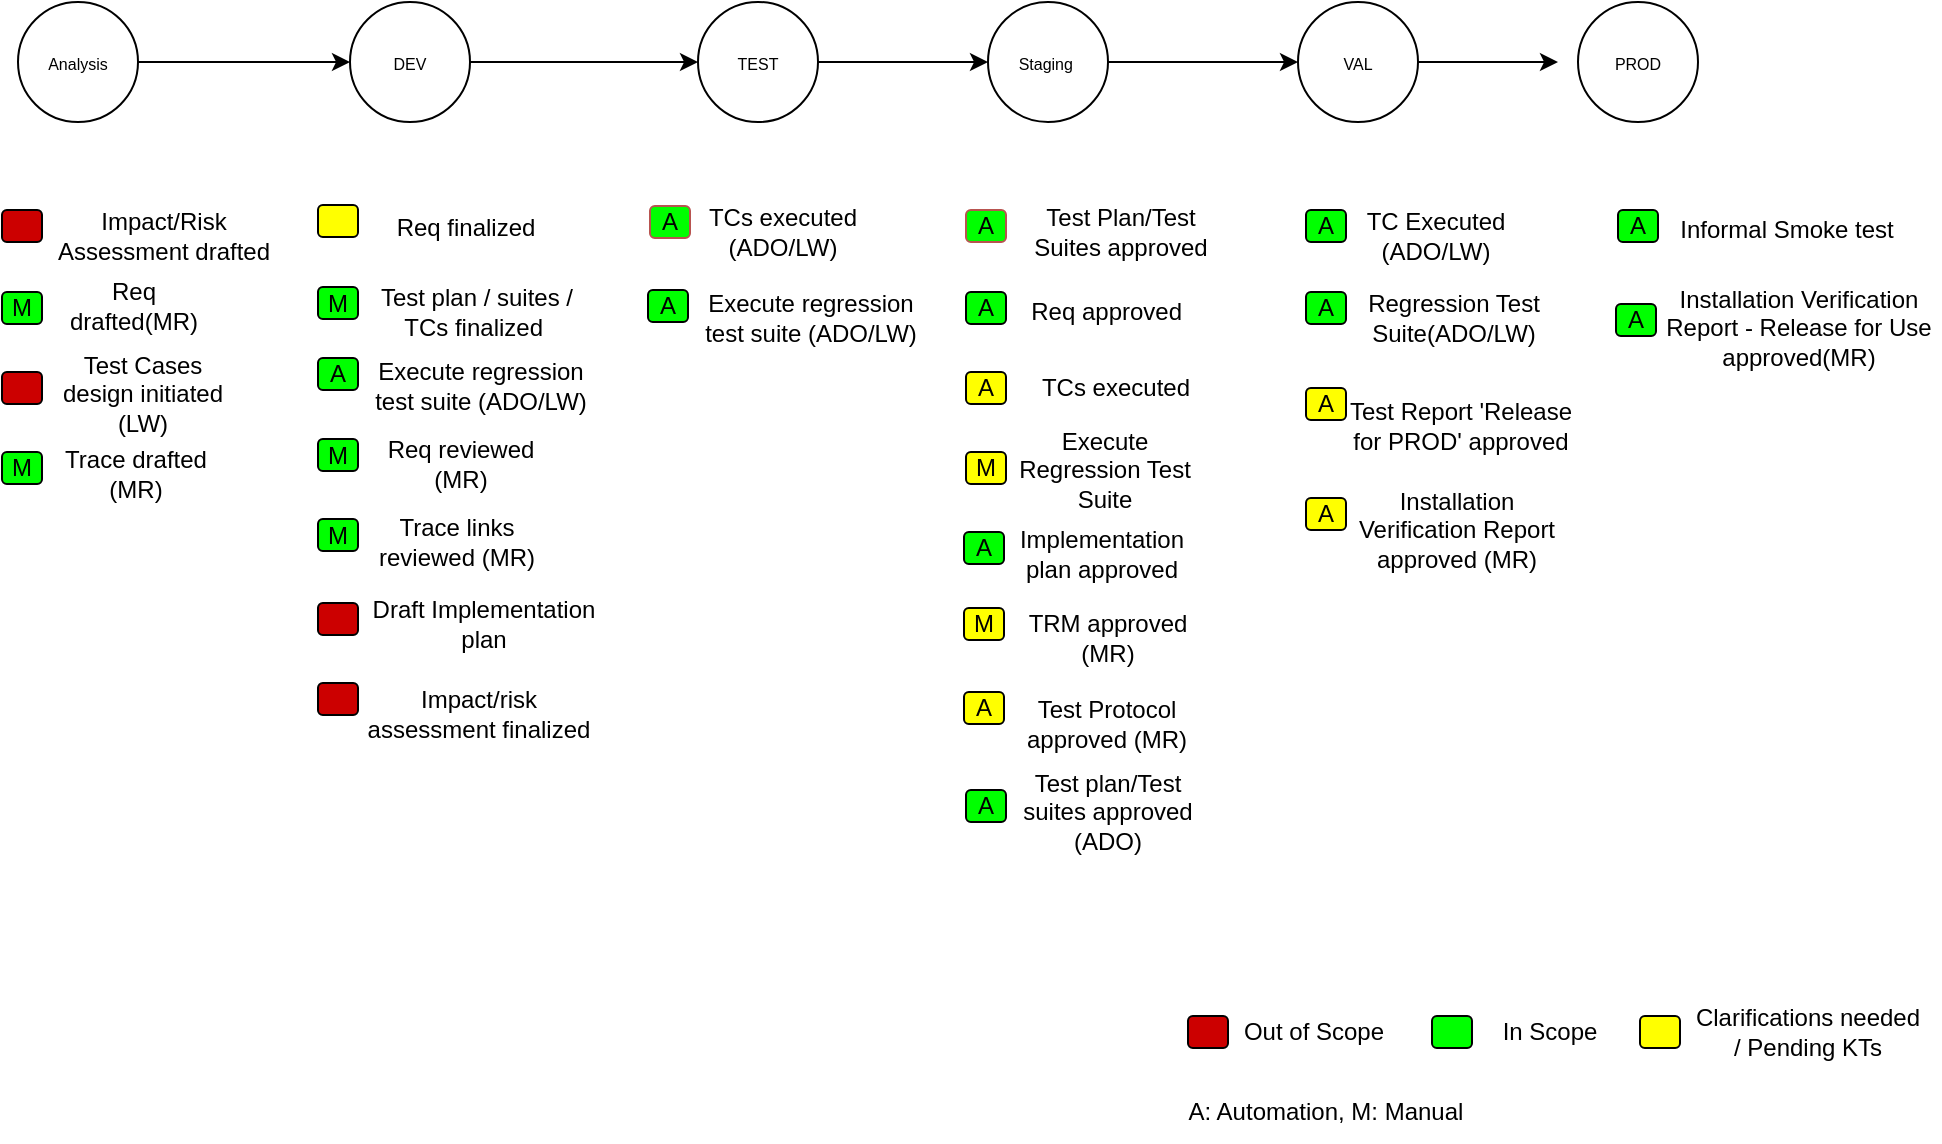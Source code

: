 <mxfile version="20.8.20" type="github">
  <diagram name="Page-1" id="ER8tIIyysnPyL9fk-AmR">
    <mxGraphModel dx="1784" dy="506" grid="1" gridSize="10" guides="1" tooltips="1" connect="1" arrows="1" fold="1" page="1" pageScale="1" pageWidth="850" pageHeight="1100" math="0" shadow="0">
      <root>
        <mxCell id="0" />
        <mxCell id="1" parent="0" />
        <mxCell id="MDNkvH54Dq_xONUf3aXB-1" style="edgeStyle=orthogonalEdgeStyle;rounded=0;orthogonalLoop=1;jettySize=auto;html=1;entryX=0;entryY=0.5;entryDx=0;entryDy=0;" parent="1" source="MDNkvH54Dq_xONUf3aXB-2" target="MDNkvH54Dq_xONUf3aXB-6" edge="1">
          <mxGeometry relative="1" as="geometry" />
        </mxCell>
        <mxCell id="MDNkvH54Dq_xONUf3aXB-2" value="" style="ellipse;whiteSpace=wrap;html=1;aspect=fixed;" parent="1" vertex="1">
          <mxGeometry x="46" y="80" width="60" height="60" as="geometry" />
        </mxCell>
        <mxCell id="MDNkvH54Dq_xONUf3aXB-3" value="&lt;font style=&quot;font-size: 8px;&quot;&gt;DEV&lt;/font&gt;" style="text;html=1;strokeColor=none;fillColor=none;align=center;verticalAlign=middle;whiteSpace=wrap;rounded=0;" parent="1" vertex="1">
          <mxGeometry x="46" y="95" width="60" height="30" as="geometry" />
        </mxCell>
        <mxCell id="MDNkvH54Dq_xONUf3aXB-4" style="edgeStyle=orthogonalEdgeStyle;rounded=0;orthogonalLoop=1;jettySize=auto;html=1;entryX=0;entryY=0.5;entryDx=0;entryDy=0;" parent="1" source="MDNkvH54Dq_xONUf3aXB-5" target="MDNkvH54Dq_xONUf3aXB-9" edge="1">
          <mxGeometry relative="1" as="geometry" />
        </mxCell>
        <mxCell id="MDNkvH54Dq_xONUf3aXB-5" value="" style="ellipse;whiteSpace=wrap;html=1;aspect=fixed;" parent="1" vertex="1">
          <mxGeometry x="220" y="80" width="60" height="60" as="geometry" />
        </mxCell>
        <mxCell id="MDNkvH54Dq_xONUf3aXB-6" value="&lt;font style=&quot;font-size: 8px;&quot;&gt;TEST&lt;/font&gt;" style="text;html=1;strokeColor=none;fillColor=none;align=center;verticalAlign=middle;whiteSpace=wrap;rounded=0;" parent="1" vertex="1">
          <mxGeometry x="220" y="95" width="60" height="30" as="geometry" />
        </mxCell>
        <mxCell id="MDNkvH54Dq_xONUf3aXB-7" style="edgeStyle=orthogonalEdgeStyle;rounded=0;orthogonalLoop=1;jettySize=auto;html=1;entryX=0;entryY=0.5;entryDx=0;entryDy=0;" parent="1" source="MDNkvH54Dq_xONUf3aXB-8" target="MDNkvH54Dq_xONUf3aXB-12" edge="1">
          <mxGeometry relative="1" as="geometry" />
        </mxCell>
        <mxCell id="MDNkvH54Dq_xONUf3aXB-8" value="" style="ellipse;whiteSpace=wrap;html=1;aspect=fixed;" parent="1" vertex="1">
          <mxGeometry x="365" y="80" width="60" height="60" as="geometry" />
        </mxCell>
        <mxCell id="MDNkvH54Dq_xONUf3aXB-9" value="&lt;font style=&quot;font-size: 8px;&quot;&gt;Staging&lt;span style=&quot;white-space: pre;&quot;&gt;	&lt;/span&gt;&lt;/font&gt;" style="text;html=1;strokeColor=none;fillColor=none;align=center;verticalAlign=middle;whiteSpace=wrap;rounded=0;" parent="1" vertex="1">
          <mxGeometry x="365" y="95" width="60" height="30" as="geometry" />
        </mxCell>
        <mxCell id="MDNkvH54Dq_xONUf3aXB-10" style="edgeStyle=orthogonalEdgeStyle;rounded=0;orthogonalLoop=1;jettySize=auto;html=1;" parent="1" source="MDNkvH54Dq_xONUf3aXB-11" edge="1">
          <mxGeometry relative="1" as="geometry">
            <mxPoint x="650" y="110" as="targetPoint" />
          </mxGeometry>
        </mxCell>
        <mxCell id="MDNkvH54Dq_xONUf3aXB-11" value="" style="ellipse;whiteSpace=wrap;html=1;aspect=fixed;" parent="1" vertex="1">
          <mxGeometry x="520" y="80" width="60" height="60" as="geometry" />
        </mxCell>
        <mxCell id="MDNkvH54Dq_xONUf3aXB-12" value="&lt;font style=&quot;font-size: 8px;&quot;&gt;VAL&lt;/font&gt;" style="text;html=1;strokeColor=none;fillColor=none;align=center;verticalAlign=middle;whiteSpace=wrap;rounded=0;" parent="1" vertex="1">
          <mxGeometry x="520" y="95" width="60" height="30" as="geometry" />
        </mxCell>
        <mxCell id="MDNkvH54Dq_xONUf3aXB-13" value="" style="ellipse;whiteSpace=wrap;html=1;aspect=fixed;" parent="1" vertex="1">
          <mxGeometry x="660" y="80" width="60" height="60" as="geometry" />
        </mxCell>
        <mxCell id="MDNkvH54Dq_xONUf3aXB-14" value="&lt;font style=&quot;font-size: 8px;&quot;&gt;PROD&lt;/font&gt;" style="text;html=1;strokeColor=none;fillColor=none;align=center;verticalAlign=middle;whiteSpace=wrap;rounded=0;" parent="1" vertex="1">
          <mxGeometry x="660" y="95" width="60" height="30" as="geometry" />
        </mxCell>
        <mxCell id="MDNkvH54Dq_xONUf3aXB-15" value="Informal Smoke test" style="text;html=1;strokeColor=none;fillColor=none;align=center;verticalAlign=middle;whiteSpace=wrap;rounded=0;" parent="1" vertex="1">
          <mxGeometry x="694" y="179" width="141" height="30" as="geometry" />
        </mxCell>
        <mxCell id="MDNkvH54Dq_xONUf3aXB-20" value="A: Automation, M: Manual" style="text;html=1;strokeColor=none;fillColor=none;align=center;verticalAlign=middle;whiteSpace=wrap;rounded=0;" parent="1" vertex="1">
          <mxGeometry x="433" y="620" width="202" height="30" as="geometry" />
        </mxCell>
        <mxCell id="MDNkvH54Dq_xONUf3aXB-21" value="Impact/Risk Assessment drafted" style="text;html=1;strokeColor=none;fillColor=none;align=center;verticalAlign=middle;whiteSpace=wrap;rounded=0;" parent="1" vertex="1">
          <mxGeometry x="-105" y="182" width="116" height="30" as="geometry" />
        </mxCell>
        <mxCell id="MDNkvH54Dq_xONUf3aXB-22" value="Req drafted(MR)" style="text;html=1;strokeColor=none;fillColor=none;align=center;verticalAlign=middle;whiteSpace=wrap;rounded=0;" parent="1" vertex="1">
          <mxGeometry x="-104" y="217" width="84" height="30" as="geometry" />
        </mxCell>
        <mxCell id="MDNkvH54Dq_xONUf3aXB-23" value="Test Cases design initiated (LW)" style="text;html=1;strokeColor=none;fillColor=none;align=center;verticalAlign=middle;whiteSpace=wrap;rounded=0;" parent="1" vertex="1">
          <mxGeometry x="-107" y="261" width="99" height="30" as="geometry" />
        </mxCell>
        <mxCell id="MDNkvH54Dq_xONUf3aXB-24" value="Trace drafted (MR)" style="text;html=1;strokeColor=none;fillColor=none;align=center;verticalAlign=middle;whiteSpace=wrap;rounded=0;" parent="1" vertex="1">
          <mxGeometry x="-98" y="301" width="74" height="30" as="geometry" />
        </mxCell>
        <mxCell id="MDNkvH54Dq_xONUf3aXB-25" value="" style="ellipse;whiteSpace=wrap;html=1;aspect=fixed;" parent="1" vertex="1">
          <mxGeometry x="-120" y="80" width="60" height="60" as="geometry" />
        </mxCell>
        <mxCell id="MDNkvH54Dq_xONUf3aXB-26" style="edgeStyle=orthogonalEdgeStyle;rounded=0;orthogonalLoop=1;jettySize=auto;html=1;entryX=0;entryY=0.5;entryDx=0;entryDy=0;" parent="1" source="MDNkvH54Dq_xONUf3aXB-27" target="MDNkvH54Dq_xONUf3aXB-3" edge="1">
          <mxGeometry relative="1" as="geometry" />
        </mxCell>
        <mxCell id="MDNkvH54Dq_xONUf3aXB-27" value="&lt;font style=&quot;font-size: 8px;&quot;&gt;Analysis&lt;/font&gt;" style="text;html=1;strokeColor=none;fillColor=none;align=center;verticalAlign=middle;whiteSpace=wrap;rounded=0;" parent="1" vertex="1">
          <mxGeometry x="-120" y="95" width="60" height="30" as="geometry" />
        </mxCell>
        <mxCell id="MDNkvH54Dq_xONUf3aXB-35" value="Implementation plan approved" style="text;html=1;strokeColor=none;fillColor=none;align=center;verticalAlign=middle;whiteSpace=wrap;rounded=0;" parent="1" vertex="1">
          <mxGeometry x="379" y="341" width="86" height="30" as="geometry" />
        </mxCell>
        <mxCell id="MDNkvH54Dq_xONUf3aXB-36" value="TRM approved (MR)" style="text;html=1;strokeColor=none;fillColor=none;align=center;verticalAlign=middle;whiteSpace=wrap;rounded=0;" parent="1" vertex="1">
          <mxGeometry x="380" y="383" width="90" height="30" as="geometry" />
        </mxCell>
        <mxCell id="MDNkvH54Dq_xONUf3aXB-37" value="Test Protocol approved (MR)" style="text;html=1;strokeColor=none;fillColor=none;align=center;verticalAlign=middle;whiteSpace=wrap;rounded=0;" parent="1" vertex="1">
          <mxGeometry x="379" y="426" width="91" height="30" as="geometry" />
        </mxCell>
        <mxCell id="MDNkvH54Dq_xONUf3aXB-38" value="Test Plan/Test Suites approved" style="text;html=1;strokeColor=none;fillColor=none;align=center;verticalAlign=middle;whiteSpace=wrap;rounded=0;" parent="1" vertex="1">
          <mxGeometry x="383" y="180" width="97" height="30" as="geometry" />
        </mxCell>
        <mxCell id="MDNkvH54Dq_xONUf3aXB-39" value="Req approved&amp;nbsp;" style="text;html=1;strokeColor=none;fillColor=none;align=center;verticalAlign=middle;whiteSpace=wrap;rounded=0;" parent="1" vertex="1">
          <mxGeometry x="371" y="220" width="110" height="30" as="geometry" />
        </mxCell>
        <mxCell id="MDNkvH54Dq_xONUf3aXB-40" value="TCs executed" style="text;html=1;strokeColor=none;fillColor=none;align=center;verticalAlign=middle;whiteSpace=wrap;rounded=0;" parent="1" vertex="1">
          <mxGeometry x="378" y="258" width="102" height="30" as="geometry" />
        </mxCell>
        <mxCell id="MDNkvH54Dq_xONUf3aXB-41" value="Execute Regression Test Suite" style="text;html=1;strokeColor=none;fillColor=none;align=center;verticalAlign=middle;whiteSpace=wrap;rounded=0;" parent="1" vertex="1">
          <mxGeometry x="375" y="299" width="97" height="30" as="geometry" />
        </mxCell>
        <mxCell id="MDNkvH54Dq_xONUf3aXB-42" value="A" style="rounded=1;whiteSpace=wrap;html=1;fillColor=#00FF00;strokeColor=#b85450;" parent="1" vertex="1">
          <mxGeometry x="354" y="184" width="20" height="16" as="geometry" />
        </mxCell>
        <mxCell id="MDNkvH54Dq_xONUf3aXB-43" value="A" style="rounded=1;whiteSpace=wrap;html=1;fillColor=#00FF00;" parent="1" vertex="1">
          <mxGeometry x="354" y="225" width="20" height="16" as="geometry" />
        </mxCell>
        <mxCell id="MDNkvH54Dq_xONUf3aXB-44" value="A" style="rounded=1;whiteSpace=wrap;html=1;fillColor=#FFFF00;" parent="1" vertex="1">
          <mxGeometry x="354" y="265" width="20" height="16" as="geometry" />
        </mxCell>
        <mxCell id="MDNkvH54Dq_xONUf3aXB-45" value="M" style="rounded=1;whiteSpace=wrap;html=1;fillColor=#FFFF00;" parent="1" vertex="1">
          <mxGeometry x="354" y="305" width="20" height="16" as="geometry" />
        </mxCell>
        <mxCell id="MDNkvH54Dq_xONUf3aXB-46" value="A" style="rounded=1;whiteSpace=wrap;html=1;fillColor=#00FF00;" parent="1" vertex="1">
          <mxGeometry x="353" y="345" width="20" height="16" as="geometry" />
        </mxCell>
        <mxCell id="MDNkvH54Dq_xONUf3aXB-47" value="M" style="rounded=1;whiteSpace=wrap;html=1;fillColor=#FFFF00;" parent="1" vertex="1">
          <mxGeometry x="353" y="383" width="20" height="16" as="geometry" />
        </mxCell>
        <mxCell id="MDNkvH54Dq_xONUf3aXB-48" value="A" style="rounded=1;whiteSpace=wrap;html=1;fillColor=#FFFF00;" parent="1" vertex="1">
          <mxGeometry x="353" y="425" width="20" height="16" as="geometry" />
        </mxCell>
        <mxCell id="MDNkvH54Dq_xONUf3aXB-49" value="Test plan/Test suites approved (ADO)" style="text;html=1;strokeColor=none;fillColor=none;align=center;verticalAlign=middle;whiteSpace=wrap;rounded=0;" parent="1" vertex="1">
          <mxGeometry x="380" y="470" width="90" height="30" as="geometry" />
        </mxCell>
        <mxCell id="MDNkvH54Dq_xONUf3aXB-50" value="A" style="rounded=1;whiteSpace=wrap;html=1;fillColor=#00FF00;" parent="1" vertex="1">
          <mxGeometry x="354" y="474" width="20" height="16" as="geometry" />
        </mxCell>
        <mxCell id="MDNkvH54Dq_xONUf3aXB-58" value="M" style="rounded=1;whiteSpace=wrap;html=1;fillColor=#00FF00;" parent="1" vertex="1">
          <mxGeometry x="-128" y="225" width="20" height="16" as="geometry" />
        </mxCell>
        <mxCell id="MDNkvH54Dq_xONUf3aXB-59" value="" style="rounded=1;whiteSpace=wrap;html=1;fillColor=#CC0000;" parent="1" vertex="1">
          <mxGeometry x="-128" y="265" width="20" height="16" as="geometry" />
        </mxCell>
        <mxCell id="MDNkvH54Dq_xONUf3aXB-60" value="M" style="rounded=1;whiteSpace=wrap;html=1;fillColor=#00FF00;" parent="1" vertex="1">
          <mxGeometry x="-128" y="305" width="20" height="16" as="geometry" />
        </mxCell>
        <mxCell id="MDNkvH54Dq_xONUf3aXB-61" value="A" style="rounded=1;whiteSpace=wrap;html=1;fillColor=#FFFF00;" parent="1" vertex="1">
          <mxGeometry x="524" y="328" width="20" height="16" as="geometry" />
        </mxCell>
        <mxCell id="MDNkvH54Dq_xONUf3aXB-62" value="Installation Verification Report approved (MR)" style="text;html=1;strokeColor=none;fillColor=none;align=center;verticalAlign=middle;whiteSpace=wrap;rounded=0;" parent="1" vertex="1">
          <mxGeometry x="545" y="329" width="109" height="30" as="geometry" />
        </mxCell>
        <mxCell id="MDNkvH54Dq_xONUf3aXB-63" value="TC Executed (ADO/LW)" style="text;html=1;strokeColor=none;fillColor=none;align=center;verticalAlign=middle;whiteSpace=wrap;rounded=0;" parent="1" vertex="1">
          <mxGeometry x="552" y="182" width="74" height="30" as="geometry" />
        </mxCell>
        <mxCell id="MDNkvH54Dq_xONUf3aXB-64" value="Regression Test Suite(ADO/LW)" style="text;html=1;strokeColor=none;fillColor=none;align=center;verticalAlign=middle;whiteSpace=wrap;rounded=0;" parent="1" vertex="1">
          <mxGeometry x="553" y="223" width="90" height="30" as="geometry" />
        </mxCell>
        <mxCell id="MDNkvH54Dq_xONUf3aXB-65" value="Test Report &#39;Release for PROD&#39; approved" style="text;html=1;strokeColor=none;fillColor=none;align=center;verticalAlign=middle;whiteSpace=wrap;rounded=0;" parent="1" vertex="1">
          <mxGeometry x="545" y="278" width="113" height="27" as="geometry" />
        </mxCell>
        <mxCell id="MDNkvH54Dq_xONUf3aXB-66" style="edgeStyle=orthogonalEdgeStyle;rounded=0;orthogonalLoop=1;jettySize=auto;html=1;exitX=0.5;exitY=1;exitDx=0;exitDy=0;" parent="1" source="MDNkvH54Dq_xONUf3aXB-62" target="MDNkvH54Dq_xONUf3aXB-62" edge="1">
          <mxGeometry relative="1" as="geometry" />
        </mxCell>
        <mxCell id="MDNkvH54Dq_xONUf3aXB-67" value="A" style="rounded=1;whiteSpace=wrap;html=1;fillColor=#FFFF00;" parent="1" vertex="1">
          <mxGeometry x="524" y="273" width="20" height="16" as="geometry" />
        </mxCell>
        <mxCell id="MDNkvH54Dq_xONUf3aXB-68" value="A" style="rounded=1;whiteSpace=wrap;html=1;fillColor=#00FF00;" parent="1" vertex="1">
          <mxGeometry x="524" y="225" width="20" height="16" as="geometry" />
        </mxCell>
        <mxCell id="MDNkvH54Dq_xONUf3aXB-69" value="A" style="rounded=1;whiteSpace=wrap;html=1;fillColor=#00FF00;" parent="1" vertex="1">
          <mxGeometry x="524" y="184" width="20" height="16" as="geometry" />
        </mxCell>
        <mxCell id="MDNkvH54Dq_xONUf3aXB-70" value="A" style="rounded=1;whiteSpace=wrap;html=1;fillColor=#00FF00;" parent="1" vertex="1">
          <mxGeometry x="680" y="184" width="20" height="16" as="geometry" />
        </mxCell>
        <mxCell id="MDNkvH54Dq_xONUf3aXB-71" value="" style="rounded=1;whiteSpace=wrap;html=1;fillColor=#CC0000;" parent="1" vertex="1">
          <mxGeometry x="-128" y="184" width="20" height="16" as="geometry" />
        </mxCell>
        <mxCell id="MDNkvH54Dq_xONUf3aXB-80" value="Installation Verification Report - Release for Use approved(MR)" style="text;html=1;strokeColor=none;fillColor=none;align=center;verticalAlign=middle;whiteSpace=wrap;rounded=0;" parent="1" vertex="1">
          <mxGeometry x="700" y="228" width="141" height="30" as="geometry" />
        </mxCell>
        <mxCell id="MDNkvH54Dq_xONUf3aXB-81" value="A" style="rounded=1;whiteSpace=wrap;html=1;fillColor=#00FF00;" parent="1" vertex="1">
          <mxGeometry x="679" y="231" width="20" height="16" as="geometry" />
        </mxCell>
        <mxCell id="MDNkvH54Dq_xONUf3aXB-89" value="" style="group" parent="1" vertex="1" connectable="0">
          <mxGeometry x="465" y="580" width="370" height="30" as="geometry" />
        </mxCell>
        <mxCell id="MDNkvH54Dq_xONUf3aXB-18" value="Clarifications needed / Pending KTs" style="text;html=1;strokeColor=none;fillColor=none;align=center;verticalAlign=middle;whiteSpace=wrap;rounded=0;" parent="MDNkvH54Dq_xONUf3aXB-89" vertex="1">
          <mxGeometry x="250" width="120" height="30" as="geometry" />
        </mxCell>
        <mxCell id="MDNkvH54Dq_xONUf3aXB-84" value="" style="rounded=1;whiteSpace=wrap;html=1;fillColor=#CC0000;" parent="MDNkvH54Dq_xONUf3aXB-89" vertex="1">
          <mxGeometry y="7" width="20" height="16" as="geometry" />
        </mxCell>
        <mxCell id="MDNkvH54Dq_xONUf3aXB-85" value="Out of Scope" style="text;html=1;strokeColor=none;fillColor=none;align=center;verticalAlign=middle;whiteSpace=wrap;rounded=0;" parent="MDNkvH54Dq_xONUf3aXB-89" vertex="1">
          <mxGeometry x="23" width="80" height="30" as="geometry" />
        </mxCell>
        <mxCell id="MDNkvH54Dq_xONUf3aXB-86" value="In Scope" style="text;html=1;strokeColor=none;fillColor=none;align=center;verticalAlign=middle;whiteSpace=wrap;rounded=0;" parent="MDNkvH54Dq_xONUf3aXB-89" vertex="1">
          <mxGeometry x="142" width="78" height="30" as="geometry" />
        </mxCell>
        <mxCell id="MDNkvH54Dq_xONUf3aXB-87" value="" style="rounded=1;whiteSpace=wrap;html=1;fillColor=#00FF00;" parent="MDNkvH54Dq_xONUf3aXB-89" vertex="1">
          <mxGeometry x="122" y="7" width="20" height="16" as="geometry" />
        </mxCell>
        <mxCell id="MDNkvH54Dq_xONUf3aXB-88" value="" style="rounded=1;whiteSpace=wrap;html=1;fillColor=#FFFF00;" parent="MDNkvH54Dq_xONUf3aXB-89" vertex="1">
          <mxGeometry x="226" y="7" width="20" height="16" as="geometry" />
        </mxCell>
        <mxCell id="Q5S5uhjUgmnOi1odFuxk-1" value="" style="group" vertex="1" connectable="0" parent="1">
          <mxGeometry x="30" y="177.5" width="141" height="273" as="geometry" />
        </mxCell>
        <mxCell id="MDNkvH54Dq_xONUf3aXB-28" value="Req finalized" style="text;html=1;strokeColor=none;fillColor=none;align=center;verticalAlign=middle;whiteSpace=wrap;rounded=0;" parent="Q5S5uhjUgmnOi1odFuxk-1" vertex="1">
          <mxGeometry x="25" width="98" height="30" as="geometry" />
        </mxCell>
        <mxCell id="MDNkvH54Dq_xONUf3aXB-29" value="Test plan / suites / TCs finalized&amp;nbsp;" style="text;html=1;strokeColor=none;fillColor=none;align=center;verticalAlign=middle;whiteSpace=wrap;rounded=0;" parent="Q5S5uhjUgmnOi1odFuxk-1" vertex="1">
          <mxGeometry x="26" y="42" width="107" height="30" as="geometry" />
        </mxCell>
        <mxCell id="MDNkvH54Dq_xONUf3aXB-30" value="Execute regression test suite (ADO/LW)" style="text;html=1;strokeColor=none;fillColor=none;align=center;verticalAlign=middle;whiteSpace=wrap;rounded=0;" parent="Q5S5uhjUgmnOi1odFuxk-1" vertex="1">
          <mxGeometry x="22" y="79" width="119" height="30" as="geometry" />
        </mxCell>
        <mxCell id="MDNkvH54Dq_xONUf3aXB-31" value="Req reviewed (MR)" style="text;html=1;strokeColor=none;fillColor=none;align=center;verticalAlign=middle;whiteSpace=wrap;rounded=0;" parent="Q5S5uhjUgmnOi1odFuxk-1" vertex="1">
          <mxGeometry x="28" y="118" width="87" height="30" as="geometry" />
        </mxCell>
        <mxCell id="MDNkvH54Dq_xONUf3aXB-32" value="Trace links reviewed (MR)" style="text;html=1;strokeColor=none;fillColor=none;align=center;verticalAlign=middle;whiteSpace=wrap;rounded=0;" parent="Q5S5uhjUgmnOi1odFuxk-1" vertex="1">
          <mxGeometry x="28" y="157" width="83" height="30" as="geometry" />
        </mxCell>
        <mxCell id="MDNkvH54Dq_xONUf3aXB-33" value="Draft Implementation plan" style="text;html=1;strokeColor=none;fillColor=none;align=center;verticalAlign=middle;whiteSpace=wrap;rounded=0;" parent="Q5S5uhjUgmnOi1odFuxk-1" vertex="1">
          <mxGeometry x="25" y="198" width="116" height="30" as="geometry" />
        </mxCell>
        <mxCell id="MDNkvH54Dq_xONUf3aXB-34" value="Impact/risk assessment finalized" style="text;html=1;strokeColor=none;fillColor=none;align=center;verticalAlign=middle;whiteSpace=wrap;rounded=0;" parent="Q5S5uhjUgmnOi1odFuxk-1" vertex="1">
          <mxGeometry x="20" y="243" width="121" height="30" as="geometry" />
        </mxCell>
        <mxCell id="MDNkvH54Dq_xONUf3aXB-51" value="" style="rounded=1;whiteSpace=wrap;html=1;fillColor=#FFFF00;" parent="Q5S5uhjUgmnOi1odFuxk-1" vertex="1">
          <mxGeometry y="4" width="20" height="16" as="geometry" />
        </mxCell>
        <mxCell id="MDNkvH54Dq_xONUf3aXB-52" value="M" style="rounded=1;whiteSpace=wrap;html=1;fillColor=#00FF00;" parent="Q5S5uhjUgmnOi1odFuxk-1" vertex="1">
          <mxGeometry y="45" width="20" height="16" as="geometry" />
        </mxCell>
        <mxCell id="MDNkvH54Dq_xONUf3aXB-53" value="A" style="rounded=1;whiteSpace=wrap;html=1;fillColor=#00FF00;" parent="Q5S5uhjUgmnOi1odFuxk-1" vertex="1">
          <mxGeometry y="80.5" width="20" height="16" as="geometry" />
        </mxCell>
        <mxCell id="MDNkvH54Dq_xONUf3aXB-54" value="M" style="rounded=1;whiteSpace=wrap;html=1;fillColor=#00FF00;" parent="Q5S5uhjUgmnOi1odFuxk-1" vertex="1">
          <mxGeometry y="121" width="20" height="16" as="geometry" />
        </mxCell>
        <mxCell id="MDNkvH54Dq_xONUf3aXB-55" value="M" style="rounded=1;whiteSpace=wrap;html=1;fillColor=#00FF00;" parent="Q5S5uhjUgmnOi1odFuxk-1" vertex="1">
          <mxGeometry y="161" width="20" height="16" as="geometry" />
        </mxCell>
        <mxCell id="MDNkvH54Dq_xONUf3aXB-56" value="" style="rounded=1;whiteSpace=wrap;html=1;fillColor=#CC0000;" parent="Q5S5uhjUgmnOi1odFuxk-1" vertex="1">
          <mxGeometry y="203" width="20" height="16" as="geometry" />
        </mxCell>
        <mxCell id="MDNkvH54Dq_xONUf3aXB-57" value="" style="rounded=1;whiteSpace=wrap;html=1;fillColor=#CC0000;" parent="Q5S5uhjUgmnOi1odFuxk-1" vertex="1">
          <mxGeometry y="243" width="20" height="16" as="geometry" />
        </mxCell>
        <mxCell id="Q5S5uhjUgmnOi1odFuxk-2" value="TCs executed (ADO/LW)" style="text;html=1;strokeColor=none;fillColor=none;align=center;verticalAlign=middle;whiteSpace=wrap;rounded=0;" vertex="1" parent="1">
          <mxGeometry x="214" y="180" width="97" height="30" as="geometry" />
        </mxCell>
        <mxCell id="Q5S5uhjUgmnOi1odFuxk-3" value="A" style="rounded=1;whiteSpace=wrap;html=1;fillColor=#00FF00;strokeColor=#b85450;" vertex="1" parent="1">
          <mxGeometry x="196" y="182" width="20" height="16" as="geometry" />
        </mxCell>
        <mxCell id="Q5S5uhjUgmnOi1odFuxk-4" value="Execute regression test suite (ADO/LW)" style="text;html=1;strokeColor=none;fillColor=none;align=center;verticalAlign=middle;whiteSpace=wrap;rounded=0;" vertex="1" parent="1">
          <mxGeometry x="217" y="222.5" width="119" height="30" as="geometry" />
        </mxCell>
        <mxCell id="Q5S5uhjUgmnOi1odFuxk-5" value="A" style="rounded=1;whiteSpace=wrap;html=1;fillColor=#00FF00;" vertex="1" parent="1">
          <mxGeometry x="195" y="224" width="20" height="16" as="geometry" />
        </mxCell>
      </root>
    </mxGraphModel>
  </diagram>
</mxfile>
